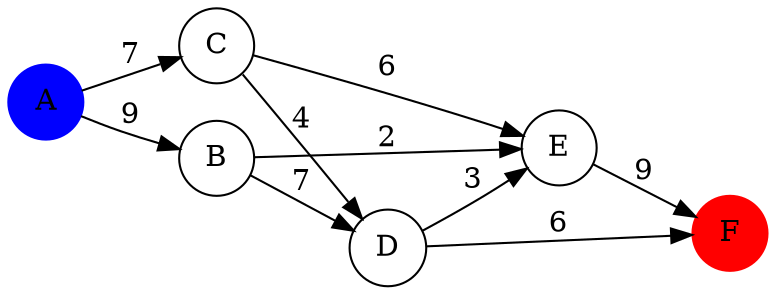 digraph {
	graph [rankdir=LR, splines=true, nslimit=50, nslimit1=50]

	node [shape=circle]
	A [
		fontsize = "14"
		fontname = "Times-Roman"
		fontcolor = "black"
		label = "A"
		shape = "circle"
		style = "filled"
		//width = "0.75"
		color = "blue"
	]
	F [
		fontsize = "14"
		fontname = "Times-Roman"
		fontcolor = "black"
		label = "F"
		shape = "circle"
		style = "filled"
		//width = "0.75"
		color = "red"
	]
	A->B [label="9"];
	A->C [label="7"];
	B->D [label="7"];
	B->E [label="2"];
	C->D [label="4"];
	C->E [label="6"];
	D->E [label="3"];
	D->F[label="6"];
	E->F [label="9"];
}